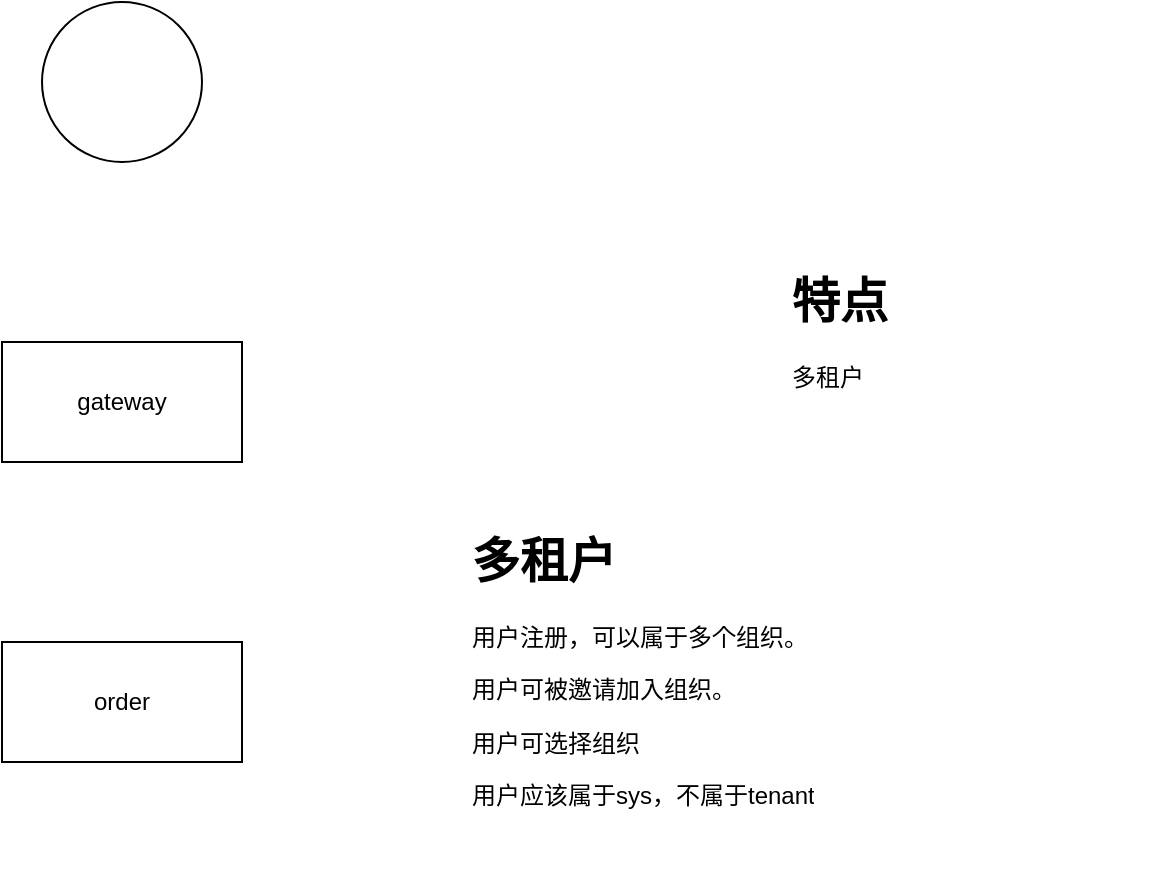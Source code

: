 <mxfile version="14.6.11" type="github">
  <diagram id="ZyvHCC_fldNmMhv_airG" name="Page-1">
    <mxGraphModel dx="1141" dy="619" grid="1" gridSize="10" guides="1" tooltips="1" connect="1" arrows="1" fold="1" page="1" pageScale="1" pageWidth="827" pageHeight="1169" math="0" shadow="0">
      <root>
        <mxCell id="0" />
        <mxCell id="1" parent="0" />
        <mxCell id="V1y2JXniU2nf7dPfvBWJ-1" value="gateway" style="rounded=0;whiteSpace=wrap;html=1;" vertex="1" parent="1">
          <mxGeometry x="200" y="190" width="120" height="60" as="geometry" />
        </mxCell>
        <mxCell id="V1y2JXniU2nf7dPfvBWJ-2" value="order" style="rounded=0;whiteSpace=wrap;html=1;" vertex="1" parent="1">
          <mxGeometry x="200" y="340" width="120" height="60" as="geometry" />
        </mxCell>
        <mxCell id="V1y2JXniU2nf7dPfvBWJ-3" value="" style="ellipse;whiteSpace=wrap;html=1;aspect=fixed;" vertex="1" parent="1">
          <mxGeometry x="220" y="20" width="80" height="80" as="geometry" />
        </mxCell>
        <mxCell id="V1y2JXniU2nf7dPfvBWJ-4" value="&lt;h1&gt;特点&lt;/h1&gt;&lt;p&gt;多租户&lt;/p&gt;" style="text;html=1;strokeColor=none;fillColor=none;spacing=5;spacingTop=-20;whiteSpace=wrap;overflow=hidden;rounded=0;" vertex="1" parent="1">
          <mxGeometry x="590" y="150" width="190" height="120" as="geometry" />
        </mxCell>
        <mxCell id="V1y2JXniU2nf7dPfvBWJ-5" value="&lt;h1&gt;多租户&lt;/h1&gt;&lt;p&gt;用户注册，可以属于多个组织。&lt;/p&gt;&lt;p&gt;用户可被邀请加入组织。&lt;/p&gt;&lt;p&gt;用户可选择组织&lt;/p&gt;&lt;p&gt;用户应该属于sys，不属于tenant&lt;/p&gt;" style="text;html=1;strokeColor=none;fillColor=none;spacing=5;spacingTop=-20;whiteSpace=wrap;overflow=hidden;rounded=0;" vertex="1" parent="1">
          <mxGeometry x="430" y="280" width="270" height="180" as="geometry" />
        </mxCell>
      </root>
    </mxGraphModel>
  </diagram>
</mxfile>
